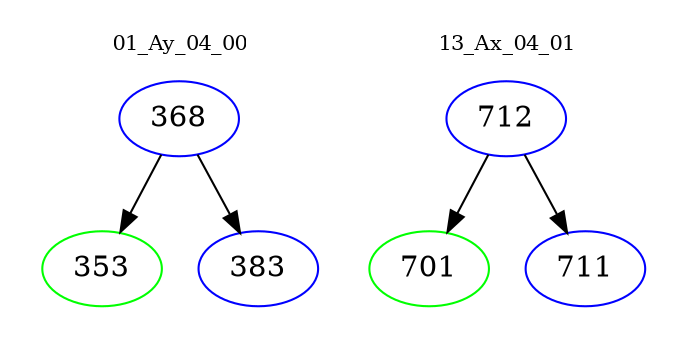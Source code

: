 digraph{
subgraph cluster_0 {
color = white
label = "01_Ay_04_00";
fontsize=10;
T0_368 [label="368", color="blue"]
T0_368 -> T0_353 [color="black"]
T0_353 [label="353", color="green"]
T0_368 -> T0_383 [color="black"]
T0_383 [label="383", color="blue"]
}
subgraph cluster_1 {
color = white
label = "13_Ax_04_01";
fontsize=10;
T1_712 [label="712", color="blue"]
T1_712 -> T1_701 [color="black"]
T1_701 [label="701", color="green"]
T1_712 -> T1_711 [color="black"]
T1_711 [label="711", color="blue"]
}
}
